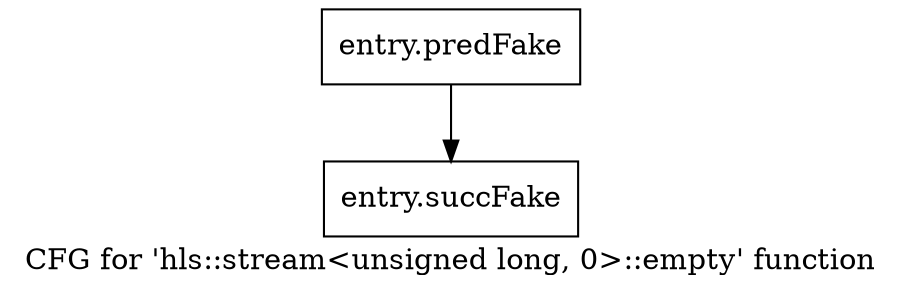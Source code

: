 digraph "CFG for 'hls::stream\<unsigned long, 0\>::empty' function" {
	label="CFG for 'hls::stream\<unsigned long, 0\>::empty' function";

	Node0x56f2460 [shape=record,filename="",linenumber="",label="{entry.predFake}"];
	Node0x56f2460 -> Node0x58c6db0[ callList="" memoryops="" filename="/tools/Xilinx/Vitis_HLS/2023.1/include/hls_stream.h" execusionnum="1"];
	Node0x58c6db0 [shape=record,filename="/tools/Xilinx/Vitis_HLS/2023.1/include/hls_stream.h",linenumber="449",label="{entry.succFake}"];
}
